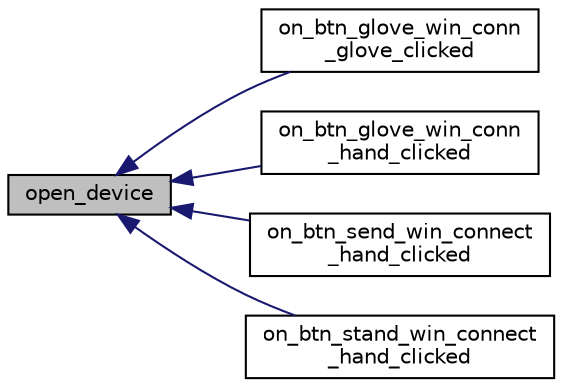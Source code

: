 digraph "open_device"
{
  edge [fontname="Helvetica",fontsize="10",labelfontname="Helvetica",labelfontsize="10"];
  node [fontname="Helvetica",fontsize="10",shape=record];
  rankdir="LR";
  Node15 [label="open_device",height=0.2,width=0.4,color="black", fillcolor="grey75", style="filled", fontcolor="black"];
  Node15 -> Node16 [dir="back",color="midnightblue",fontsize="10",style="solid",fontname="Helvetica"];
  Node16 [label="on_btn_glove_win_conn\l_glove_clicked",height=0.2,width=0.4,color="black", fillcolor="white", style="filled",URL="$main_8c.html#ae826811ad72a54e4983202980be115cf",tooltip="Glove device connection. "];
  Node15 -> Node17 [dir="back",color="midnightblue",fontsize="10",style="solid",fontname="Helvetica"];
  Node17 [label="on_btn_glove_win_conn\l_hand_clicked",height=0.2,width=0.4,color="black", fillcolor="white", style="filled",URL="$main_8c.html#a98b4a252759b6f7e661d75fa84ed8ec3",tooltip="Robotic hand connection. "];
  Node15 -> Node18 [dir="back",color="midnightblue",fontsize="10",style="solid",fontname="Helvetica"];
  Node18 [label="on_btn_send_win_connect\l_hand_clicked",height=0.2,width=0.4,color="black", fillcolor="white", style="filled",URL="$main_8c.html#a8da25fed190a74598d9453ef4cc4cf0f",tooltip="Robotic hand connection. "];
  Node15 -> Node19 [dir="back",color="midnightblue",fontsize="10",style="solid",fontname="Helvetica"];
  Node19 [label="on_btn_stand_win_connect\l_hand_clicked",height=0.2,width=0.4,color="black", fillcolor="white", style="filled",URL="$main_8c.html#ad808ed650b1d4cb2aeda49eab3a2e896",tooltip="Robotic hand connection. "];
}
